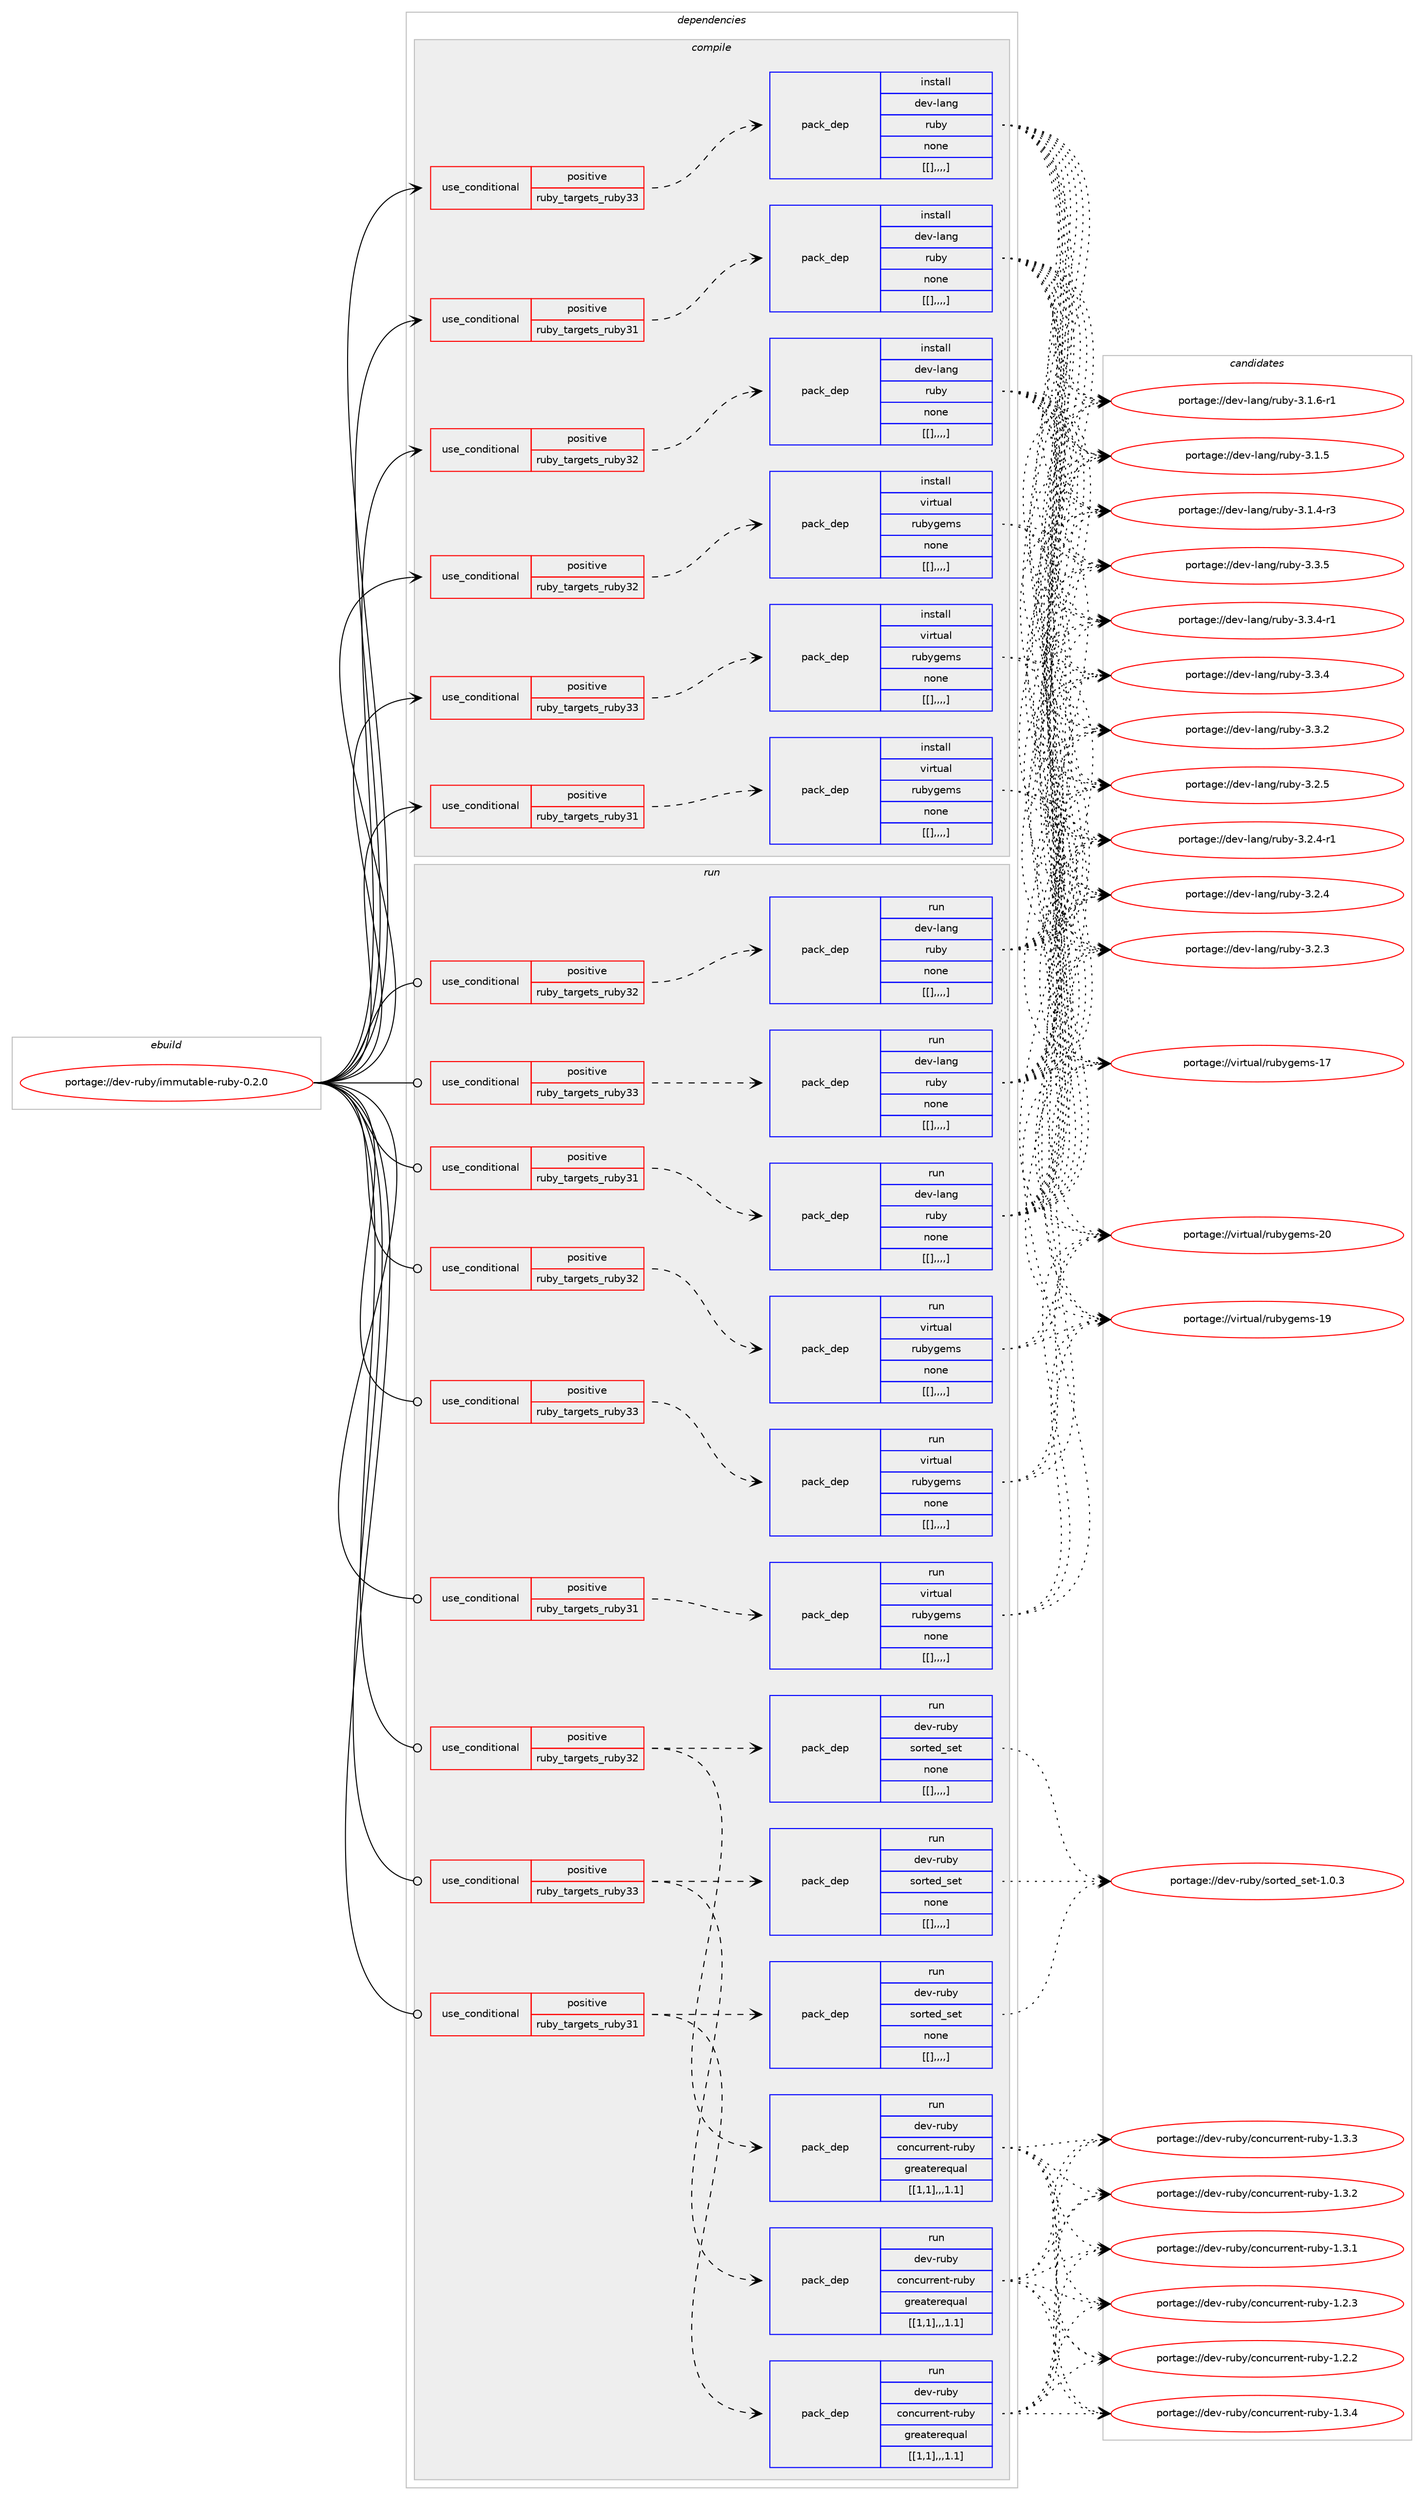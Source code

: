 digraph prolog {

# *************
# Graph options
# *************

newrank=true;
concentrate=true;
compound=true;
graph [rankdir=LR,fontname=Helvetica,fontsize=10,ranksep=1.5];#, ranksep=2.5, nodesep=0.2];
edge  [arrowhead=vee];
node  [fontname=Helvetica,fontsize=10];

# **********
# The ebuild
# **********

subgraph cluster_leftcol {
color=gray;
label=<<i>ebuild</i>>;
id [label="portage://dev-ruby/immutable-ruby-0.2.0", color=red, width=4, href="../dev-ruby/immutable-ruby-0.2.0.svg"];
}

# ****************
# The dependencies
# ****************

subgraph cluster_midcol {
color=gray;
label=<<i>dependencies</i>>;
subgraph cluster_compile {
fillcolor="#eeeeee";
style=filled;
label=<<i>compile</i>>;
subgraph cond50582 {
dependency189874 [label=<<TABLE BORDER="0" CELLBORDER="1" CELLSPACING="0" CELLPADDING="4"><TR><TD ROWSPAN="3" CELLPADDING="10">use_conditional</TD></TR><TR><TD>positive</TD></TR><TR><TD>ruby_targets_ruby31</TD></TR></TABLE>>, shape=none, color=red];
subgraph pack137970 {
dependency189875 [label=<<TABLE BORDER="0" CELLBORDER="1" CELLSPACING="0" CELLPADDING="4" WIDTH="220"><TR><TD ROWSPAN="6" CELLPADDING="30">pack_dep</TD></TR><TR><TD WIDTH="110">install</TD></TR><TR><TD>dev-lang</TD></TR><TR><TD>ruby</TD></TR><TR><TD>none</TD></TR><TR><TD>[[],,,,]</TD></TR></TABLE>>, shape=none, color=blue];
}
dependency189874:e -> dependency189875:w [weight=20,style="dashed",arrowhead="vee"];
}
id:e -> dependency189874:w [weight=20,style="solid",arrowhead="vee"];
subgraph cond50583 {
dependency189876 [label=<<TABLE BORDER="0" CELLBORDER="1" CELLSPACING="0" CELLPADDING="4"><TR><TD ROWSPAN="3" CELLPADDING="10">use_conditional</TD></TR><TR><TD>positive</TD></TR><TR><TD>ruby_targets_ruby31</TD></TR></TABLE>>, shape=none, color=red];
subgraph pack137971 {
dependency189877 [label=<<TABLE BORDER="0" CELLBORDER="1" CELLSPACING="0" CELLPADDING="4" WIDTH="220"><TR><TD ROWSPAN="6" CELLPADDING="30">pack_dep</TD></TR><TR><TD WIDTH="110">install</TD></TR><TR><TD>virtual</TD></TR><TR><TD>rubygems</TD></TR><TR><TD>none</TD></TR><TR><TD>[[],,,,]</TD></TR></TABLE>>, shape=none, color=blue];
}
dependency189876:e -> dependency189877:w [weight=20,style="dashed",arrowhead="vee"];
}
id:e -> dependency189876:w [weight=20,style="solid",arrowhead="vee"];
subgraph cond50584 {
dependency189878 [label=<<TABLE BORDER="0" CELLBORDER="1" CELLSPACING="0" CELLPADDING="4"><TR><TD ROWSPAN="3" CELLPADDING="10">use_conditional</TD></TR><TR><TD>positive</TD></TR><TR><TD>ruby_targets_ruby32</TD></TR></TABLE>>, shape=none, color=red];
subgraph pack137972 {
dependency189879 [label=<<TABLE BORDER="0" CELLBORDER="1" CELLSPACING="0" CELLPADDING="4" WIDTH="220"><TR><TD ROWSPAN="6" CELLPADDING="30">pack_dep</TD></TR><TR><TD WIDTH="110">install</TD></TR><TR><TD>dev-lang</TD></TR><TR><TD>ruby</TD></TR><TR><TD>none</TD></TR><TR><TD>[[],,,,]</TD></TR></TABLE>>, shape=none, color=blue];
}
dependency189878:e -> dependency189879:w [weight=20,style="dashed",arrowhead="vee"];
}
id:e -> dependency189878:w [weight=20,style="solid",arrowhead="vee"];
subgraph cond50585 {
dependency189880 [label=<<TABLE BORDER="0" CELLBORDER="1" CELLSPACING="0" CELLPADDING="4"><TR><TD ROWSPAN="3" CELLPADDING="10">use_conditional</TD></TR><TR><TD>positive</TD></TR><TR><TD>ruby_targets_ruby32</TD></TR></TABLE>>, shape=none, color=red];
subgraph pack137973 {
dependency189881 [label=<<TABLE BORDER="0" CELLBORDER="1" CELLSPACING="0" CELLPADDING="4" WIDTH="220"><TR><TD ROWSPAN="6" CELLPADDING="30">pack_dep</TD></TR><TR><TD WIDTH="110">install</TD></TR><TR><TD>virtual</TD></TR><TR><TD>rubygems</TD></TR><TR><TD>none</TD></TR><TR><TD>[[],,,,]</TD></TR></TABLE>>, shape=none, color=blue];
}
dependency189880:e -> dependency189881:w [weight=20,style="dashed",arrowhead="vee"];
}
id:e -> dependency189880:w [weight=20,style="solid",arrowhead="vee"];
subgraph cond50586 {
dependency189882 [label=<<TABLE BORDER="0" CELLBORDER="1" CELLSPACING="0" CELLPADDING="4"><TR><TD ROWSPAN="3" CELLPADDING="10">use_conditional</TD></TR><TR><TD>positive</TD></TR><TR><TD>ruby_targets_ruby33</TD></TR></TABLE>>, shape=none, color=red];
subgraph pack137974 {
dependency189883 [label=<<TABLE BORDER="0" CELLBORDER="1" CELLSPACING="0" CELLPADDING="4" WIDTH="220"><TR><TD ROWSPAN="6" CELLPADDING="30">pack_dep</TD></TR><TR><TD WIDTH="110">install</TD></TR><TR><TD>dev-lang</TD></TR><TR><TD>ruby</TD></TR><TR><TD>none</TD></TR><TR><TD>[[],,,,]</TD></TR></TABLE>>, shape=none, color=blue];
}
dependency189882:e -> dependency189883:w [weight=20,style="dashed",arrowhead="vee"];
}
id:e -> dependency189882:w [weight=20,style="solid",arrowhead="vee"];
subgraph cond50587 {
dependency189884 [label=<<TABLE BORDER="0" CELLBORDER="1" CELLSPACING="0" CELLPADDING="4"><TR><TD ROWSPAN="3" CELLPADDING="10">use_conditional</TD></TR><TR><TD>positive</TD></TR><TR><TD>ruby_targets_ruby33</TD></TR></TABLE>>, shape=none, color=red];
subgraph pack137975 {
dependency189885 [label=<<TABLE BORDER="0" CELLBORDER="1" CELLSPACING="0" CELLPADDING="4" WIDTH="220"><TR><TD ROWSPAN="6" CELLPADDING="30">pack_dep</TD></TR><TR><TD WIDTH="110">install</TD></TR><TR><TD>virtual</TD></TR><TR><TD>rubygems</TD></TR><TR><TD>none</TD></TR><TR><TD>[[],,,,]</TD></TR></TABLE>>, shape=none, color=blue];
}
dependency189884:e -> dependency189885:w [weight=20,style="dashed",arrowhead="vee"];
}
id:e -> dependency189884:w [weight=20,style="solid",arrowhead="vee"];
}
subgraph cluster_compileandrun {
fillcolor="#eeeeee";
style=filled;
label=<<i>compile and run</i>>;
}
subgraph cluster_run {
fillcolor="#eeeeee";
style=filled;
label=<<i>run</i>>;
subgraph cond50588 {
dependency189886 [label=<<TABLE BORDER="0" CELLBORDER="1" CELLSPACING="0" CELLPADDING="4"><TR><TD ROWSPAN="3" CELLPADDING="10">use_conditional</TD></TR><TR><TD>positive</TD></TR><TR><TD>ruby_targets_ruby31</TD></TR></TABLE>>, shape=none, color=red];
subgraph pack137976 {
dependency189887 [label=<<TABLE BORDER="0" CELLBORDER="1" CELLSPACING="0" CELLPADDING="4" WIDTH="220"><TR><TD ROWSPAN="6" CELLPADDING="30">pack_dep</TD></TR><TR><TD WIDTH="110">run</TD></TR><TR><TD>dev-lang</TD></TR><TR><TD>ruby</TD></TR><TR><TD>none</TD></TR><TR><TD>[[],,,,]</TD></TR></TABLE>>, shape=none, color=blue];
}
dependency189886:e -> dependency189887:w [weight=20,style="dashed",arrowhead="vee"];
}
id:e -> dependency189886:w [weight=20,style="solid",arrowhead="odot"];
subgraph cond50589 {
dependency189888 [label=<<TABLE BORDER="0" CELLBORDER="1" CELLSPACING="0" CELLPADDING="4"><TR><TD ROWSPAN="3" CELLPADDING="10">use_conditional</TD></TR><TR><TD>positive</TD></TR><TR><TD>ruby_targets_ruby31</TD></TR></TABLE>>, shape=none, color=red];
subgraph pack137977 {
dependency189889 [label=<<TABLE BORDER="0" CELLBORDER="1" CELLSPACING="0" CELLPADDING="4" WIDTH="220"><TR><TD ROWSPAN="6" CELLPADDING="30">pack_dep</TD></TR><TR><TD WIDTH="110">run</TD></TR><TR><TD>dev-ruby</TD></TR><TR><TD>concurrent-ruby</TD></TR><TR><TD>greaterequal</TD></TR><TR><TD>[[1,1],,,1.1]</TD></TR></TABLE>>, shape=none, color=blue];
}
dependency189888:e -> dependency189889:w [weight=20,style="dashed",arrowhead="vee"];
subgraph pack137978 {
dependency189890 [label=<<TABLE BORDER="0" CELLBORDER="1" CELLSPACING="0" CELLPADDING="4" WIDTH="220"><TR><TD ROWSPAN="6" CELLPADDING="30">pack_dep</TD></TR><TR><TD WIDTH="110">run</TD></TR><TR><TD>dev-ruby</TD></TR><TR><TD>sorted_set</TD></TR><TR><TD>none</TD></TR><TR><TD>[[],,,,]</TD></TR></TABLE>>, shape=none, color=blue];
}
dependency189888:e -> dependency189890:w [weight=20,style="dashed",arrowhead="vee"];
}
id:e -> dependency189888:w [weight=20,style="solid",arrowhead="odot"];
subgraph cond50590 {
dependency189891 [label=<<TABLE BORDER="0" CELLBORDER="1" CELLSPACING="0" CELLPADDING="4"><TR><TD ROWSPAN="3" CELLPADDING="10">use_conditional</TD></TR><TR><TD>positive</TD></TR><TR><TD>ruby_targets_ruby31</TD></TR></TABLE>>, shape=none, color=red];
subgraph pack137979 {
dependency189892 [label=<<TABLE BORDER="0" CELLBORDER="1" CELLSPACING="0" CELLPADDING="4" WIDTH="220"><TR><TD ROWSPAN="6" CELLPADDING="30">pack_dep</TD></TR><TR><TD WIDTH="110">run</TD></TR><TR><TD>virtual</TD></TR><TR><TD>rubygems</TD></TR><TR><TD>none</TD></TR><TR><TD>[[],,,,]</TD></TR></TABLE>>, shape=none, color=blue];
}
dependency189891:e -> dependency189892:w [weight=20,style="dashed",arrowhead="vee"];
}
id:e -> dependency189891:w [weight=20,style="solid",arrowhead="odot"];
subgraph cond50591 {
dependency189893 [label=<<TABLE BORDER="0" CELLBORDER="1" CELLSPACING="0" CELLPADDING="4"><TR><TD ROWSPAN="3" CELLPADDING="10">use_conditional</TD></TR><TR><TD>positive</TD></TR><TR><TD>ruby_targets_ruby32</TD></TR></TABLE>>, shape=none, color=red];
subgraph pack137980 {
dependency189894 [label=<<TABLE BORDER="0" CELLBORDER="1" CELLSPACING="0" CELLPADDING="4" WIDTH="220"><TR><TD ROWSPAN="6" CELLPADDING="30">pack_dep</TD></TR><TR><TD WIDTH="110">run</TD></TR><TR><TD>dev-lang</TD></TR><TR><TD>ruby</TD></TR><TR><TD>none</TD></TR><TR><TD>[[],,,,]</TD></TR></TABLE>>, shape=none, color=blue];
}
dependency189893:e -> dependency189894:w [weight=20,style="dashed",arrowhead="vee"];
}
id:e -> dependency189893:w [weight=20,style="solid",arrowhead="odot"];
subgraph cond50592 {
dependency189895 [label=<<TABLE BORDER="0" CELLBORDER="1" CELLSPACING="0" CELLPADDING="4"><TR><TD ROWSPAN="3" CELLPADDING="10">use_conditional</TD></TR><TR><TD>positive</TD></TR><TR><TD>ruby_targets_ruby32</TD></TR></TABLE>>, shape=none, color=red];
subgraph pack137981 {
dependency189896 [label=<<TABLE BORDER="0" CELLBORDER="1" CELLSPACING="0" CELLPADDING="4" WIDTH="220"><TR><TD ROWSPAN="6" CELLPADDING="30">pack_dep</TD></TR><TR><TD WIDTH="110">run</TD></TR><TR><TD>dev-ruby</TD></TR><TR><TD>concurrent-ruby</TD></TR><TR><TD>greaterequal</TD></TR><TR><TD>[[1,1],,,1.1]</TD></TR></TABLE>>, shape=none, color=blue];
}
dependency189895:e -> dependency189896:w [weight=20,style="dashed",arrowhead="vee"];
subgraph pack137982 {
dependency189897 [label=<<TABLE BORDER="0" CELLBORDER="1" CELLSPACING="0" CELLPADDING="4" WIDTH="220"><TR><TD ROWSPAN="6" CELLPADDING="30">pack_dep</TD></TR><TR><TD WIDTH="110">run</TD></TR><TR><TD>dev-ruby</TD></TR><TR><TD>sorted_set</TD></TR><TR><TD>none</TD></TR><TR><TD>[[],,,,]</TD></TR></TABLE>>, shape=none, color=blue];
}
dependency189895:e -> dependency189897:w [weight=20,style="dashed",arrowhead="vee"];
}
id:e -> dependency189895:w [weight=20,style="solid",arrowhead="odot"];
subgraph cond50593 {
dependency189898 [label=<<TABLE BORDER="0" CELLBORDER="1" CELLSPACING="0" CELLPADDING="4"><TR><TD ROWSPAN="3" CELLPADDING="10">use_conditional</TD></TR><TR><TD>positive</TD></TR><TR><TD>ruby_targets_ruby32</TD></TR></TABLE>>, shape=none, color=red];
subgraph pack137983 {
dependency189899 [label=<<TABLE BORDER="0" CELLBORDER="1" CELLSPACING="0" CELLPADDING="4" WIDTH="220"><TR><TD ROWSPAN="6" CELLPADDING="30">pack_dep</TD></TR><TR><TD WIDTH="110">run</TD></TR><TR><TD>virtual</TD></TR><TR><TD>rubygems</TD></TR><TR><TD>none</TD></TR><TR><TD>[[],,,,]</TD></TR></TABLE>>, shape=none, color=blue];
}
dependency189898:e -> dependency189899:w [weight=20,style="dashed",arrowhead="vee"];
}
id:e -> dependency189898:w [weight=20,style="solid",arrowhead="odot"];
subgraph cond50594 {
dependency189900 [label=<<TABLE BORDER="0" CELLBORDER="1" CELLSPACING="0" CELLPADDING="4"><TR><TD ROWSPAN="3" CELLPADDING="10">use_conditional</TD></TR><TR><TD>positive</TD></TR><TR><TD>ruby_targets_ruby33</TD></TR></TABLE>>, shape=none, color=red];
subgraph pack137984 {
dependency189901 [label=<<TABLE BORDER="0" CELLBORDER="1" CELLSPACING="0" CELLPADDING="4" WIDTH="220"><TR><TD ROWSPAN="6" CELLPADDING="30">pack_dep</TD></TR><TR><TD WIDTH="110">run</TD></TR><TR><TD>dev-lang</TD></TR><TR><TD>ruby</TD></TR><TR><TD>none</TD></TR><TR><TD>[[],,,,]</TD></TR></TABLE>>, shape=none, color=blue];
}
dependency189900:e -> dependency189901:w [weight=20,style="dashed",arrowhead="vee"];
}
id:e -> dependency189900:w [weight=20,style="solid",arrowhead="odot"];
subgraph cond50595 {
dependency189902 [label=<<TABLE BORDER="0" CELLBORDER="1" CELLSPACING="0" CELLPADDING="4"><TR><TD ROWSPAN="3" CELLPADDING="10">use_conditional</TD></TR><TR><TD>positive</TD></TR><TR><TD>ruby_targets_ruby33</TD></TR></TABLE>>, shape=none, color=red];
subgraph pack137985 {
dependency189903 [label=<<TABLE BORDER="0" CELLBORDER="1" CELLSPACING="0" CELLPADDING="4" WIDTH="220"><TR><TD ROWSPAN="6" CELLPADDING="30">pack_dep</TD></TR><TR><TD WIDTH="110">run</TD></TR><TR><TD>dev-ruby</TD></TR><TR><TD>concurrent-ruby</TD></TR><TR><TD>greaterequal</TD></TR><TR><TD>[[1,1],,,1.1]</TD></TR></TABLE>>, shape=none, color=blue];
}
dependency189902:e -> dependency189903:w [weight=20,style="dashed",arrowhead="vee"];
subgraph pack137986 {
dependency189904 [label=<<TABLE BORDER="0" CELLBORDER="1" CELLSPACING="0" CELLPADDING="4" WIDTH="220"><TR><TD ROWSPAN="6" CELLPADDING="30">pack_dep</TD></TR><TR><TD WIDTH="110">run</TD></TR><TR><TD>dev-ruby</TD></TR><TR><TD>sorted_set</TD></TR><TR><TD>none</TD></TR><TR><TD>[[],,,,]</TD></TR></TABLE>>, shape=none, color=blue];
}
dependency189902:e -> dependency189904:w [weight=20,style="dashed",arrowhead="vee"];
}
id:e -> dependency189902:w [weight=20,style="solid",arrowhead="odot"];
subgraph cond50596 {
dependency189905 [label=<<TABLE BORDER="0" CELLBORDER="1" CELLSPACING="0" CELLPADDING="4"><TR><TD ROWSPAN="3" CELLPADDING="10">use_conditional</TD></TR><TR><TD>positive</TD></TR><TR><TD>ruby_targets_ruby33</TD></TR></TABLE>>, shape=none, color=red];
subgraph pack137987 {
dependency189906 [label=<<TABLE BORDER="0" CELLBORDER="1" CELLSPACING="0" CELLPADDING="4" WIDTH="220"><TR><TD ROWSPAN="6" CELLPADDING="30">pack_dep</TD></TR><TR><TD WIDTH="110">run</TD></TR><TR><TD>virtual</TD></TR><TR><TD>rubygems</TD></TR><TR><TD>none</TD></TR><TR><TD>[[],,,,]</TD></TR></TABLE>>, shape=none, color=blue];
}
dependency189905:e -> dependency189906:w [weight=20,style="dashed",arrowhead="vee"];
}
id:e -> dependency189905:w [weight=20,style="solid",arrowhead="odot"];
}
}

# **************
# The candidates
# **************

subgraph cluster_choices {
rank=same;
color=gray;
label=<<i>candidates</i>>;

subgraph choice137970 {
color=black;
nodesep=1;
choice10010111845108971101034711411798121455146514653 [label="portage://dev-lang/ruby-3.3.5", color=red, width=4,href="../dev-lang/ruby-3.3.5.svg"];
choice100101118451089711010347114117981214551465146524511449 [label="portage://dev-lang/ruby-3.3.4-r1", color=red, width=4,href="../dev-lang/ruby-3.3.4-r1.svg"];
choice10010111845108971101034711411798121455146514652 [label="portage://dev-lang/ruby-3.3.4", color=red, width=4,href="../dev-lang/ruby-3.3.4.svg"];
choice10010111845108971101034711411798121455146514650 [label="portage://dev-lang/ruby-3.3.2", color=red, width=4,href="../dev-lang/ruby-3.3.2.svg"];
choice10010111845108971101034711411798121455146504653 [label="portage://dev-lang/ruby-3.2.5", color=red, width=4,href="../dev-lang/ruby-3.2.5.svg"];
choice100101118451089711010347114117981214551465046524511449 [label="portage://dev-lang/ruby-3.2.4-r1", color=red, width=4,href="../dev-lang/ruby-3.2.4-r1.svg"];
choice10010111845108971101034711411798121455146504652 [label="portage://dev-lang/ruby-3.2.4", color=red, width=4,href="../dev-lang/ruby-3.2.4.svg"];
choice10010111845108971101034711411798121455146504651 [label="portage://dev-lang/ruby-3.2.3", color=red, width=4,href="../dev-lang/ruby-3.2.3.svg"];
choice100101118451089711010347114117981214551464946544511449 [label="portage://dev-lang/ruby-3.1.6-r1", color=red, width=4,href="../dev-lang/ruby-3.1.6-r1.svg"];
choice10010111845108971101034711411798121455146494653 [label="portage://dev-lang/ruby-3.1.5", color=red, width=4,href="../dev-lang/ruby-3.1.5.svg"];
choice100101118451089711010347114117981214551464946524511451 [label="portage://dev-lang/ruby-3.1.4-r3", color=red, width=4,href="../dev-lang/ruby-3.1.4-r3.svg"];
dependency189875:e -> choice10010111845108971101034711411798121455146514653:w [style=dotted,weight="100"];
dependency189875:e -> choice100101118451089711010347114117981214551465146524511449:w [style=dotted,weight="100"];
dependency189875:e -> choice10010111845108971101034711411798121455146514652:w [style=dotted,weight="100"];
dependency189875:e -> choice10010111845108971101034711411798121455146514650:w [style=dotted,weight="100"];
dependency189875:e -> choice10010111845108971101034711411798121455146504653:w [style=dotted,weight="100"];
dependency189875:e -> choice100101118451089711010347114117981214551465046524511449:w [style=dotted,weight="100"];
dependency189875:e -> choice10010111845108971101034711411798121455146504652:w [style=dotted,weight="100"];
dependency189875:e -> choice10010111845108971101034711411798121455146504651:w [style=dotted,weight="100"];
dependency189875:e -> choice100101118451089711010347114117981214551464946544511449:w [style=dotted,weight="100"];
dependency189875:e -> choice10010111845108971101034711411798121455146494653:w [style=dotted,weight="100"];
dependency189875:e -> choice100101118451089711010347114117981214551464946524511451:w [style=dotted,weight="100"];
}
subgraph choice137971 {
color=black;
nodesep=1;
choice118105114116117971084711411798121103101109115455048 [label="portage://virtual/rubygems-20", color=red, width=4,href="../virtual/rubygems-20.svg"];
choice118105114116117971084711411798121103101109115454957 [label="portage://virtual/rubygems-19", color=red, width=4,href="../virtual/rubygems-19.svg"];
choice118105114116117971084711411798121103101109115454955 [label="portage://virtual/rubygems-17", color=red, width=4,href="../virtual/rubygems-17.svg"];
dependency189877:e -> choice118105114116117971084711411798121103101109115455048:w [style=dotted,weight="100"];
dependency189877:e -> choice118105114116117971084711411798121103101109115454957:w [style=dotted,weight="100"];
dependency189877:e -> choice118105114116117971084711411798121103101109115454955:w [style=dotted,weight="100"];
}
subgraph choice137972 {
color=black;
nodesep=1;
choice10010111845108971101034711411798121455146514653 [label="portage://dev-lang/ruby-3.3.5", color=red, width=4,href="../dev-lang/ruby-3.3.5.svg"];
choice100101118451089711010347114117981214551465146524511449 [label="portage://dev-lang/ruby-3.3.4-r1", color=red, width=4,href="../dev-lang/ruby-3.3.4-r1.svg"];
choice10010111845108971101034711411798121455146514652 [label="portage://dev-lang/ruby-3.3.4", color=red, width=4,href="../dev-lang/ruby-3.3.4.svg"];
choice10010111845108971101034711411798121455146514650 [label="portage://dev-lang/ruby-3.3.2", color=red, width=4,href="../dev-lang/ruby-3.3.2.svg"];
choice10010111845108971101034711411798121455146504653 [label="portage://dev-lang/ruby-3.2.5", color=red, width=4,href="../dev-lang/ruby-3.2.5.svg"];
choice100101118451089711010347114117981214551465046524511449 [label="portage://dev-lang/ruby-3.2.4-r1", color=red, width=4,href="../dev-lang/ruby-3.2.4-r1.svg"];
choice10010111845108971101034711411798121455146504652 [label="portage://dev-lang/ruby-3.2.4", color=red, width=4,href="../dev-lang/ruby-3.2.4.svg"];
choice10010111845108971101034711411798121455146504651 [label="portage://dev-lang/ruby-3.2.3", color=red, width=4,href="../dev-lang/ruby-3.2.3.svg"];
choice100101118451089711010347114117981214551464946544511449 [label="portage://dev-lang/ruby-3.1.6-r1", color=red, width=4,href="../dev-lang/ruby-3.1.6-r1.svg"];
choice10010111845108971101034711411798121455146494653 [label="portage://dev-lang/ruby-3.1.5", color=red, width=4,href="../dev-lang/ruby-3.1.5.svg"];
choice100101118451089711010347114117981214551464946524511451 [label="portage://dev-lang/ruby-3.1.4-r3", color=red, width=4,href="../dev-lang/ruby-3.1.4-r3.svg"];
dependency189879:e -> choice10010111845108971101034711411798121455146514653:w [style=dotted,weight="100"];
dependency189879:e -> choice100101118451089711010347114117981214551465146524511449:w [style=dotted,weight="100"];
dependency189879:e -> choice10010111845108971101034711411798121455146514652:w [style=dotted,weight="100"];
dependency189879:e -> choice10010111845108971101034711411798121455146514650:w [style=dotted,weight="100"];
dependency189879:e -> choice10010111845108971101034711411798121455146504653:w [style=dotted,weight="100"];
dependency189879:e -> choice100101118451089711010347114117981214551465046524511449:w [style=dotted,weight="100"];
dependency189879:e -> choice10010111845108971101034711411798121455146504652:w [style=dotted,weight="100"];
dependency189879:e -> choice10010111845108971101034711411798121455146504651:w [style=dotted,weight="100"];
dependency189879:e -> choice100101118451089711010347114117981214551464946544511449:w [style=dotted,weight="100"];
dependency189879:e -> choice10010111845108971101034711411798121455146494653:w [style=dotted,weight="100"];
dependency189879:e -> choice100101118451089711010347114117981214551464946524511451:w [style=dotted,weight="100"];
}
subgraph choice137973 {
color=black;
nodesep=1;
choice118105114116117971084711411798121103101109115455048 [label="portage://virtual/rubygems-20", color=red, width=4,href="../virtual/rubygems-20.svg"];
choice118105114116117971084711411798121103101109115454957 [label="portage://virtual/rubygems-19", color=red, width=4,href="../virtual/rubygems-19.svg"];
choice118105114116117971084711411798121103101109115454955 [label="portage://virtual/rubygems-17", color=red, width=4,href="../virtual/rubygems-17.svg"];
dependency189881:e -> choice118105114116117971084711411798121103101109115455048:w [style=dotted,weight="100"];
dependency189881:e -> choice118105114116117971084711411798121103101109115454957:w [style=dotted,weight="100"];
dependency189881:e -> choice118105114116117971084711411798121103101109115454955:w [style=dotted,weight="100"];
}
subgraph choice137974 {
color=black;
nodesep=1;
choice10010111845108971101034711411798121455146514653 [label="portage://dev-lang/ruby-3.3.5", color=red, width=4,href="../dev-lang/ruby-3.3.5.svg"];
choice100101118451089711010347114117981214551465146524511449 [label="portage://dev-lang/ruby-3.3.4-r1", color=red, width=4,href="../dev-lang/ruby-3.3.4-r1.svg"];
choice10010111845108971101034711411798121455146514652 [label="portage://dev-lang/ruby-3.3.4", color=red, width=4,href="../dev-lang/ruby-3.3.4.svg"];
choice10010111845108971101034711411798121455146514650 [label="portage://dev-lang/ruby-3.3.2", color=red, width=4,href="../dev-lang/ruby-3.3.2.svg"];
choice10010111845108971101034711411798121455146504653 [label="portage://dev-lang/ruby-3.2.5", color=red, width=4,href="../dev-lang/ruby-3.2.5.svg"];
choice100101118451089711010347114117981214551465046524511449 [label="portage://dev-lang/ruby-3.2.4-r1", color=red, width=4,href="../dev-lang/ruby-3.2.4-r1.svg"];
choice10010111845108971101034711411798121455146504652 [label="portage://dev-lang/ruby-3.2.4", color=red, width=4,href="../dev-lang/ruby-3.2.4.svg"];
choice10010111845108971101034711411798121455146504651 [label="portage://dev-lang/ruby-3.2.3", color=red, width=4,href="../dev-lang/ruby-3.2.3.svg"];
choice100101118451089711010347114117981214551464946544511449 [label="portage://dev-lang/ruby-3.1.6-r1", color=red, width=4,href="../dev-lang/ruby-3.1.6-r1.svg"];
choice10010111845108971101034711411798121455146494653 [label="portage://dev-lang/ruby-3.1.5", color=red, width=4,href="../dev-lang/ruby-3.1.5.svg"];
choice100101118451089711010347114117981214551464946524511451 [label="portage://dev-lang/ruby-3.1.4-r3", color=red, width=4,href="../dev-lang/ruby-3.1.4-r3.svg"];
dependency189883:e -> choice10010111845108971101034711411798121455146514653:w [style=dotted,weight="100"];
dependency189883:e -> choice100101118451089711010347114117981214551465146524511449:w [style=dotted,weight="100"];
dependency189883:e -> choice10010111845108971101034711411798121455146514652:w [style=dotted,weight="100"];
dependency189883:e -> choice10010111845108971101034711411798121455146514650:w [style=dotted,weight="100"];
dependency189883:e -> choice10010111845108971101034711411798121455146504653:w [style=dotted,weight="100"];
dependency189883:e -> choice100101118451089711010347114117981214551465046524511449:w [style=dotted,weight="100"];
dependency189883:e -> choice10010111845108971101034711411798121455146504652:w [style=dotted,weight="100"];
dependency189883:e -> choice10010111845108971101034711411798121455146504651:w [style=dotted,weight="100"];
dependency189883:e -> choice100101118451089711010347114117981214551464946544511449:w [style=dotted,weight="100"];
dependency189883:e -> choice10010111845108971101034711411798121455146494653:w [style=dotted,weight="100"];
dependency189883:e -> choice100101118451089711010347114117981214551464946524511451:w [style=dotted,weight="100"];
}
subgraph choice137975 {
color=black;
nodesep=1;
choice118105114116117971084711411798121103101109115455048 [label="portage://virtual/rubygems-20", color=red, width=4,href="../virtual/rubygems-20.svg"];
choice118105114116117971084711411798121103101109115454957 [label="portage://virtual/rubygems-19", color=red, width=4,href="../virtual/rubygems-19.svg"];
choice118105114116117971084711411798121103101109115454955 [label="portage://virtual/rubygems-17", color=red, width=4,href="../virtual/rubygems-17.svg"];
dependency189885:e -> choice118105114116117971084711411798121103101109115455048:w [style=dotted,weight="100"];
dependency189885:e -> choice118105114116117971084711411798121103101109115454957:w [style=dotted,weight="100"];
dependency189885:e -> choice118105114116117971084711411798121103101109115454955:w [style=dotted,weight="100"];
}
subgraph choice137976 {
color=black;
nodesep=1;
choice10010111845108971101034711411798121455146514653 [label="portage://dev-lang/ruby-3.3.5", color=red, width=4,href="../dev-lang/ruby-3.3.5.svg"];
choice100101118451089711010347114117981214551465146524511449 [label="portage://dev-lang/ruby-3.3.4-r1", color=red, width=4,href="../dev-lang/ruby-3.3.4-r1.svg"];
choice10010111845108971101034711411798121455146514652 [label="portage://dev-lang/ruby-3.3.4", color=red, width=4,href="../dev-lang/ruby-3.3.4.svg"];
choice10010111845108971101034711411798121455146514650 [label="portage://dev-lang/ruby-3.3.2", color=red, width=4,href="../dev-lang/ruby-3.3.2.svg"];
choice10010111845108971101034711411798121455146504653 [label="portage://dev-lang/ruby-3.2.5", color=red, width=4,href="../dev-lang/ruby-3.2.5.svg"];
choice100101118451089711010347114117981214551465046524511449 [label="portage://dev-lang/ruby-3.2.4-r1", color=red, width=4,href="../dev-lang/ruby-3.2.4-r1.svg"];
choice10010111845108971101034711411798121455146504652 [label="portage://dev-lang/ruby-3.2.4", color=red, width=4,href="../dev-lang/ruby-3.2.4.svg"];
choice10010111845108971101034711411798121455146504651 [label="portage://dev-lang/ruby-3.2.3", color=red, width=4,href="../dev-lang/ruby-3.2.3.svg"];
choice100101118451089711010347114117981214551464946544511449 [label="portage://dev-lang/ruby-3.1.6-r1", color=red, width=4,href="../dev-lang/ruby-3.1.6-r1.svg"];
choice10010111845108971101034711411798121455146494653 [label="portage://dev-lang/ruby-3.1.5", color=red, width=4,href="../dev-lang/ruby-3.1.5.svg"];
choice100101118451089711010347114117981214551464946524511451 [label="portage://dev-lang/ruby-3.1.4-r3", color=red, width=4,href="../dev-lang/ruby-3.1.4-r3.svg"];
dependency189887:e -> choice10010111845108971101034711411798121455146514653:w [style=dotted,weight="100"];
dependency189887:e -> choice100101118451089711010347114117981214551465146524511449:w [style=dotted,weight="100"];
dependency189887:e -> choice10010111845108971101034711411798121455146514652:w [style=dotted,weight="100"];
dependency189887:e -> choice10010111845108971101034711411798121455146514650:w [style=dotted,weight="100"];
dependency189887:e -> choice10010111845108971101034711411798121455146504653:w [style=dotted,weight="100"];
dependency189887:e -> choice100101118451089711010347114117981214551465046524511449:w [style=dotted,weight="100"];
dependency189887:e -> choice10010111845108971101034711411798121455146504652:w [style=dotted,weight="100"];
dependency189887:e -> choice10010111845108971101034711411798121455146504651:w [style=dotted,weight="100"];
dependency189887:e -> choice100101118451089711010347114117981214551464946544511449:w [style=dotted,weight="100"];
dependency189887:e -> choice10010111845108971101034711411798121455146494653:w [style=dotted,weight="100"];
dependency189887:e -> choice100101118451089711010347114117981214551464946524511451:w [style=dotted,weight="100"];
}
subgraph choice137977 {
color=black;
nodesep=1;
choice10010111845114117981214799111110991171141141011101164511411798121454946514652 [label="portage://dev-ruby/concurrent-ruby-1.3.4", color=red, width=4,href="../dev-ruby/concurrent-ruby-1.3.4.svg"];
choice10010111845114117981214799111110991171141141011101164511411798121454946514651 [label="portage://dev-ruby/concurrent-ruby-1.3.3", color=red, width=4,href="../dev-ruby/concurrent-ruby-1.3.3.svg"];
choice10010111845114117981214799111110991171141141011101164511411798121454946514650 [label="portage://dev-ruby/concurrent-ruby-1.3.2", color=red, width=4,href="../dev-ruby/concurrent-ruby-1.3.2.svg"];
choice10010111845114117981214799111110991171141141011101164511411798121454946514649 [label="portage://dev-ruby/concurrent-ruby-1.3.1", color=red, width=4,href="../dev-ruby/concurrent-ruby-1.3.1.svg"];
choice10010111845114117981214799111110991171141141011101164511411798121454946504651 [label="portage://dev-ruby/concurrent-ruby-1.2.3", color=red, width=4,href="../dev-ruby/concurrent-ruby-1.2.3.svg"];
choice10010111845114117981214799111110991171141141011101164511411798121454946504650 [label="portage://dev-ruby/concurrent-ruby-1.2.2", color=red, width=4,href="../dev-ruby/concurrent-ruby-1.2.2.svg"];
dependency189889:e -> choice10010111845114117981214799111110991171141141011101164511411798121454946514652:w [style=dotted,weight="100"];
dependency189889:e -> choice10010111845114117981214799111110991171141141011101164511411798121454946514651:w [style=dotted,weight="100"];
dependency189889:e -> choice10010111845114117981214799111110991171141141011101164511411798121454946514650:w [style=dotted,weight="100"];
dependency189889:e -> choice10010111845114117981214799111110991171141141011101164511411798121454946514649:w [style=dotted,weight="100"];
dependency189889:e -> choice10010111845114117981214799111110991171141141011101164511411798121454946504651:w [style=dotted,weight="100"];
dependency189889:e -> choice10010111845114117981214799111110991171141141011101164511411798121454946504650:w [style=dotted,weight="100"];
}
subgraph choice137978 {
color=black;
nodesep=1;
choice10010111845114117981214711511111411610110095115101116454946484651 [label="portage://dev-ruby/sorted_set-1.0.3", color=red, width=4,href="../dev-ruby/sorted_set-1.0.3.svg"];
dependency189890:e -> choice10010111845114117981214711511111411610110095115101116454946484651:w [style=dotted,weight="100"];
}
subgraph choice137979 {
color=black;
nodesep=1;
choice118105114116117971084711411798121103101109115455048 [label="portage://virtual/rubygems-20", color=red, width=4,href="../virtual/rubygems-20.svg"];
choice118105114116117971084711411798121103101109115454957 [label="portage://virtual/rubygems-19", color=red, width=4,href="../virtual/rubygems-19.svg"];
choice118105114116117971084711411798121103101109115454955 [label="portage://virtual/rubygems-17", color=red, width=4,href="../virtual/rubygems-17.svg"];
dependency189892:e -> choice118105114116117971084711411798121103101109115455048:w [style=dotted,weight="100"];
dependency189892:e -> choice118105114116117971084711411798121103101109115454957:w [style=dotted,weight="100"];
dependency189892:e -> choice118105114116117971084711411798121103101109115454955:w [style=dotted,weight="100"];
}
subgraph choice137980 {
color=black;
nodesep=1;
choice10010111845108971101034711411798121455146514653 [label="portage://dev-lang/ruby-3.3.5", color=red, width=4,href="../dev-lang/ruby-3.3.5.svg"];
choice100101118451089711010347114117981214551465146524511449 [label="portage://dev-lang/ruby-3.3.4-r1", color=red, width=4,href="../dev-lang/ruby-3.3.4-r1.svg"];
choice10010111845108971101034711411798121455146514652 [label="portage://dev-lang/ruby-3.3.4", color=red, width=4,href="../dev-lang/ruby-3.3.4.svg"];
choice10010111845108971101034711411798121455146514650 [label="portage://dev-lang/ruby-3.3.2", color=red, width=4,href="../dev-lang/ruby-3.3.2.svg"];
choice10010111845108971101034711411798121455146504653 [label="portage://dev-lang/ruby-3.2.5", color=red, width=4,href="../dev-lang/ruby-3.2.5.svg"];
choice100101118451089711010347114117981214551465046524511449 [label="portage://dev-lang/ruby-3.2.4-r1", color=red, width=4,href="../dev-lang/ruby-3.2.4-r1.svg"];
choice10010111845108971101034711411798121455146504652 [label="portage://dev-lang/ruby-3.2.4", color=red, width=4,href="../dev-lang/ruby-3.2.4.svg"];
choice10010111845108971101034711411798121455146504651 [label="portage://dev-lang/ruby-3.2.3", color=red, width=4,href="../dev-lang/ruby-3.2.3.svg"];
choice100101118451089711010347114117981214551464946544511449 [label="portage://dev-lang/ruby-3.1.6-r1", color=red, width=4,href="../dev-lang/ruby-3.1.6-r1.svg"];
choice10010111845108971101034711411798121455146494653 [label="portage://dev-lang/ruby-3.1.5", color=red, width=4,href="../dev-lang/ruby-3.1.5.svg"];
choice100101118451089711010347114117981214551464946524511451 [label="portage://dev-lang/ruby-3.1.4-r3", color=red, width=4,href="../dev-lang/ruby-3.1.4-r3.svg"];
dependency189894:e -> choice10010111845108971101034711411798121455146514653:w [style=dotted,weight="100"];
dependency189894:e -> choice100101118451089711010347114117981214551465146524511449:w [style=dotted,weight="100"];
dependency189894:e -> choice10010111845108971101034711411798121455146514652:w [style=dotted,weight="100"];
dependency189894:e -> choice10010111845108971101034711411798121455146514650:w [style=dotted,weight="100"];
dependency189894:e -> choice10010111845108971101034711411798121455146504653:w [style=dotted,weight="100"];
dependency189894:e -> choice100101118451089711010347114117981214551465046524511449:w [style=dotted,weight="100"];
dependency189894:e -> choice10010111845108971101034711411798121455146504652:w [style=dotted,weight="100"];
dependency189894:e -> choice10010111845108971101034711411798121455146504651:w [style=dotted,weight="100"];
dependency189894:e -> choice100101118451089711010347114117981214551464946544511449:w [style=dotted,weight="100"];
dependency189894:e -> choice10010111845108971101034711411798121455146494653:w [style=dotted,weight="100"];
dependency189894:e -> choice100101118451089711010347114117981214551464946524511451:w [style=dotted,weight="100"];
}
subgraph choice137981 {
color=black;
nodesep=1;
choice10010111845114117981214799111110991171141141011101164511411798121454946514652 [label="portage://dev-ruby/concurrent-ruby-1.3.4", color=red, width=4,href="../dev-ruby/concurrent-ruby-1.3.4.svg"];
choice10010111845114117981214799111110991171141141011101164511411798121454946514651 [label="portage://dev-ruby/concurrent-ruby-1.3.3", color=red, width=4,href="../dev-ruby/concurrent-ruby-1.3.3.svg"];
choice10010111845114117981214799111110991171141141011101164511411798121454946514650 [label="portage://dev-ruby/concurrent-ruby-1.3.2", color=red, width=4,href="../dev-ruby/concurrent-ruby-1.3.2.svg"];
choice10010111845114117981214799111110991171141141011101164511411798121454946514649 [label="portage://dev-ruby/concurrent-ruby-1.3.1", color=red, width=4,href="../dev-ruby/concurrent-ruby-1.3.1.svg"];
choice10010111845114117981214799111110991171141141011101164511411798121454946504651 [label="portage://dev-ruby/concurrent-ruby-1.2.3", color=red, width=4,href="../dev-ruby/concurrent-ruby-1.2.3.svg"];
choice10010111845114117981214799111110991171141141011101164511411798121454946504650 [label="portage://dev-ruby/concurrent-ruby-1.2.2", color=red, width=4,href="../dev-ruby/concurrent-ruby-1.2.2.svg"];
dependency189896:e -> choice10010111845114117981214799111110991171141141011101164511411798121454946514652:w [style=dotted,weight="100"];
dependency189896:e -> choice10010111845114117981214799111110991171141141011101164511411798121454946514651:w [style=dotted,weight="100"];
dependency189896:e -> choice10010111845114117981214799111110991171141141011101164511411798121454946514650:w [style=dotted,weight="100"];
dependency189896:e -> choice10010111845114117981214799111110991171141141011101164511411798121454946514649:w [style=dotted,weight="100"];
dependency189896:e -> choice10010111845114117981214799111110991171141141011101164511411798121454946504651:w [style=dotted,weight="100"];
dependency189896:e -> choice10010111845114117981214799111110991171141141011101164511411798121454946504650:w [style=dotted,weight="100"];
}
subgraph choice137982 {
color=black;
nodesep=1;
choice10010111845114117981214711511111411610110095115101116454946484651 [label="portage://dev-ruby/sorted_set-1.0.3", color=red, width=4,href="../dev-ruby/sorted_set-1.0.3.svg"];
dependency189897:e -> choice10010111845114117981214711511111411610110095115101116454946484651:w [style=dotted,weight="100"];
}
subgraph choice137983 {
color=black;
nodesep=1;
choice118105114116117971084711411798121103101109115455048 [label="portage://virtual/rubygems-20", color=red, width=4,href="../virtual/rubygems-20.svg"];
choice118105114116117971084711411798121103101109115454957 [label="portage://virtual/rubygems-19", color=red, width=4,href="../virtual/rubygems-19.svg"];
choice118105114116117971084711411798121103101109115454955 [label="portage://virtual/rubygems-17", color=red, width=4,href="../virtual/rubygems-17.svg"];
dependency189899:e -> choice118105114116117971084711411798121103101109115455048:w [style=dotted,weight="100"];
dependency189899:e -> choice118105114116117971084711411798121103101109115454957:w [style=dotted,weight="100"];
dependency189899:e -> choice118105114116117971084711411798121103101109115454955:w [style=dotted,weight="100"];
}
subgraph choice137984 {
color=black;
nodesep=1;
choice10010111845108971101034711411798121455146514653 [label="portage://dev-lang/ruby-3.3.5", color=red, width=4,href="../dev-lang/ruby-3.3.5.svg"];
choice100101118451089711010347114117981214551465146524511449 [label="portage://dev-lang/ruby-3.3.4-r1", color=red, width=4,href="../dev-lang/ruby-3.3.4-r1.svg"];
choice10010111845108971101034711411798121455146514652 [label="portage://dev-lang/ruby-3.3.4", color=red, width=4,href="../dev-lang/ruby-3.3.4.svg"];
choice10010111845108971101034711411798121455146514650 [label="portage://dev-lang/ruby-3.3.2", color=red, width=4,href="../dev-lang/ruby-3.3.2.svg"];
choice10010111845108971101034711411798121455146504653 [label="portage://dev-lang/ruby-3.2.5", color=red, width=4,href="../dev-lang/ruby-3.2.5.svg"];
choice100101118451089711010347114117981214551465046524511449 [label="portage://dev-lang/ruby-3.2.4-r1", color=red, width=4,href="../dev-lang/ruby-3.2.4-r1.svg"];
choice10010111845108971101034711411798121455146504652 [label="portage://dev-lang/ruby-3.2.4", color=red, width=4,href="../dev-lang/ruby-3.2.4.svg"];
choice10010111845108971101034711411798121455146504651 [label="portage://dev-lang/ruby-3.2.3", color=red, width=4,href="../dev-lang/ruby-3.2.3.svg"];
choice100101118451089711010347114117981214551464946544511449 [label="portage://dev-lang/ruby-3.1.6-r1", color=red, width=4,href="../dev-lang/ruby-3.1.6-r1.svg"];
choice10010111845108971101034711411798121455146494653 [label="portage://dev-lang/ruby-3.1.5", color=red, width=4,href="../dev-lang/ruby-3.1.5.svg"];
choice100101118451089711010347114117981214551464946524511451 [label="portage://dev-lang/ruby-3.1.4-r3", color=red, width=4,href="../dev-lang/ruby-3.1.4-r3.svg"];
dependency189901:e -> choice10010111845108971101034711411798121455146514653:w [style=dotted,weight="100"];
dependency189901:e -> choice100101118451089711010347114117981214551465146524511449:w [style=dotted,weight="100"];
dependency189901:e -> choice10010111845108971101034711411798121455146514652:w [style=dotted,weight="100"];
dependency189901:e -> choice10010111845108971101034711411798121455146514650:w [style=dotted,weight="100"];
dependency189901:e -> choice10010111845108971101034711411798121455146504653:w [style=dotted,weight="100"];
dependency189901:e -> choice100101118451089711010347114117981214551465046524511449:w [style=dotted,weight="100"];
dependency189901:e -> choice10010111845108971101034711411798121455146504652:w [style=dotted,weight="100"];
dependency189901:e -> choice10010111845108971101034711411798121455146504651:w [style=dotted,weight="100"];
dependency189901:e -> choice100101118451089711010347114117981214551464946544511449:w [style=dotted,weight="100"];
dependency189901:e -> choice10010111845108971101034711411798121455146494653:w [style=dotted,weight="100"];
dependency189901:e -> choice100101118451089711010347114117981214551464946524511451:w [style=dotted,weight="100"];
}
subgraph choice137985 {
color=black;
nodesep=1;
choice10010111845114117981214799111110991171141141011101164511411798121454946514652 [label="portage://dev-ruby/concurrent-ruby-1.3.4", color=red, width=4,href="../dev-ruby/concurrent-ruby-1.3.4.svg"];
choice10010111845114117981214799111110991171141141011101164511411798121454946514651 [label="portage://dev-ruby/concurrent-ruby-1.3.3", color=red, width=4,href="../dev-ruby/concurrent-ruby-1.3.3.svg"];
choice10010111845114117981214799111110991171141141011101164511411798121454946514650 [label="portage://dev-ruby/concurrent-ruby-1.3.2", color=red, width=4,href="../dev-ruby/concurrent-ruby-1.3.2.svg"];
choice10010111845114117981214799111110991171141141011101164511411798121454946514649 [label="portage://dev-ruby/concurrent-ruby-1.3.1", color=red, width=4,href="../dev-ruby/concurrent-ruby-1.3.1.svg"];
choice10010111845114117981214799111110991171141141011101164511411798121454946504651 [label="portage://dev-ruby/concurrent-ruby-1.2.3", color=red, width=4,href="../dev-ruby/concurrent-ruby-1.2.3.svg"];
choice10010111845114117981214799111110991171141141011101164511411798121454946504650 [label="portage://dev-ruby/concurrent-ruby-1.2.2", color=red, width=4,href="../dev-ruby/concurrent-ruby-1.2.2.svg"];
dependency189903:e -> choice10010111845114117981214799111110991171141141011101164511411798121454946514652:w [style=dotted,weight="100"];
dependency189903:e -> choice10010111845114117981214799111110991171141141011101164511411798121454946514651:w [style=dotted,weight="100"];
dependency189903:e -> choice10010111845114117981214799111110991171141141011101164511411798121454946514650:w [style=dotted,weight="100"];
dependency189903:e -> choice10010111845114117981214799111110991171141141011101164511411798121454946514649:w [style=dotted,weight="100"];
dependency189903:e -> choice10010111845114117981214799111110991171141141011101164511411798121454946504651:w [style=dotted,weight="100"];
dependency189903:e -> choice10010111845114117981214799111110991171141141011101164511411798121454946504650:w [style=dotted,weight="100"];
}
subgraph choice137986 {
color=black;
nodesep=1;
choice10010111845114117981214711511111411610110095115101116454946484651 [label="portage://dev-ruby/sorted_set-1.0.3", color=red, width=4,href="../dev-ruby/sorted_set-1.0.3.svg"];
dependency189904:e -> choice10010111845114117981214711511111411610110095115101116454946484651:w [style=dotted,weight="100"];
}
subgraph choice137987 {
color=black;
nodesep=1;
choice118105114116117971084711411798121103101109115455048 [label="portage://virtual/rubygems-20", color=red, width=4,href="../virtual/rubygems-20.svg"];
choice118105114116117971084711411798121103101109115454957 [label="portage://virtual/rubygems-19", color=red, width=4,href="../virtual/rubygems-19.svg"];
choice118105114116117971084711411798121103101109115454955 [label="portage://virtual/rubygems-17", color=red, width=4,href="../virtual/rubygems-17.svg"];
dependency189906:e -> choice118105114116117971084711411798121103101109115455048:w [style=dotted,weight="100"];
dependency189906:e -> choice118105114116117971084711411798121103101109115454957:w [style=dotted,weight="100"];
dependency189906:e -> choice118105114116117971084711411798121103101109115454955:w [style=dotted,weight="100"];
}
}

}
